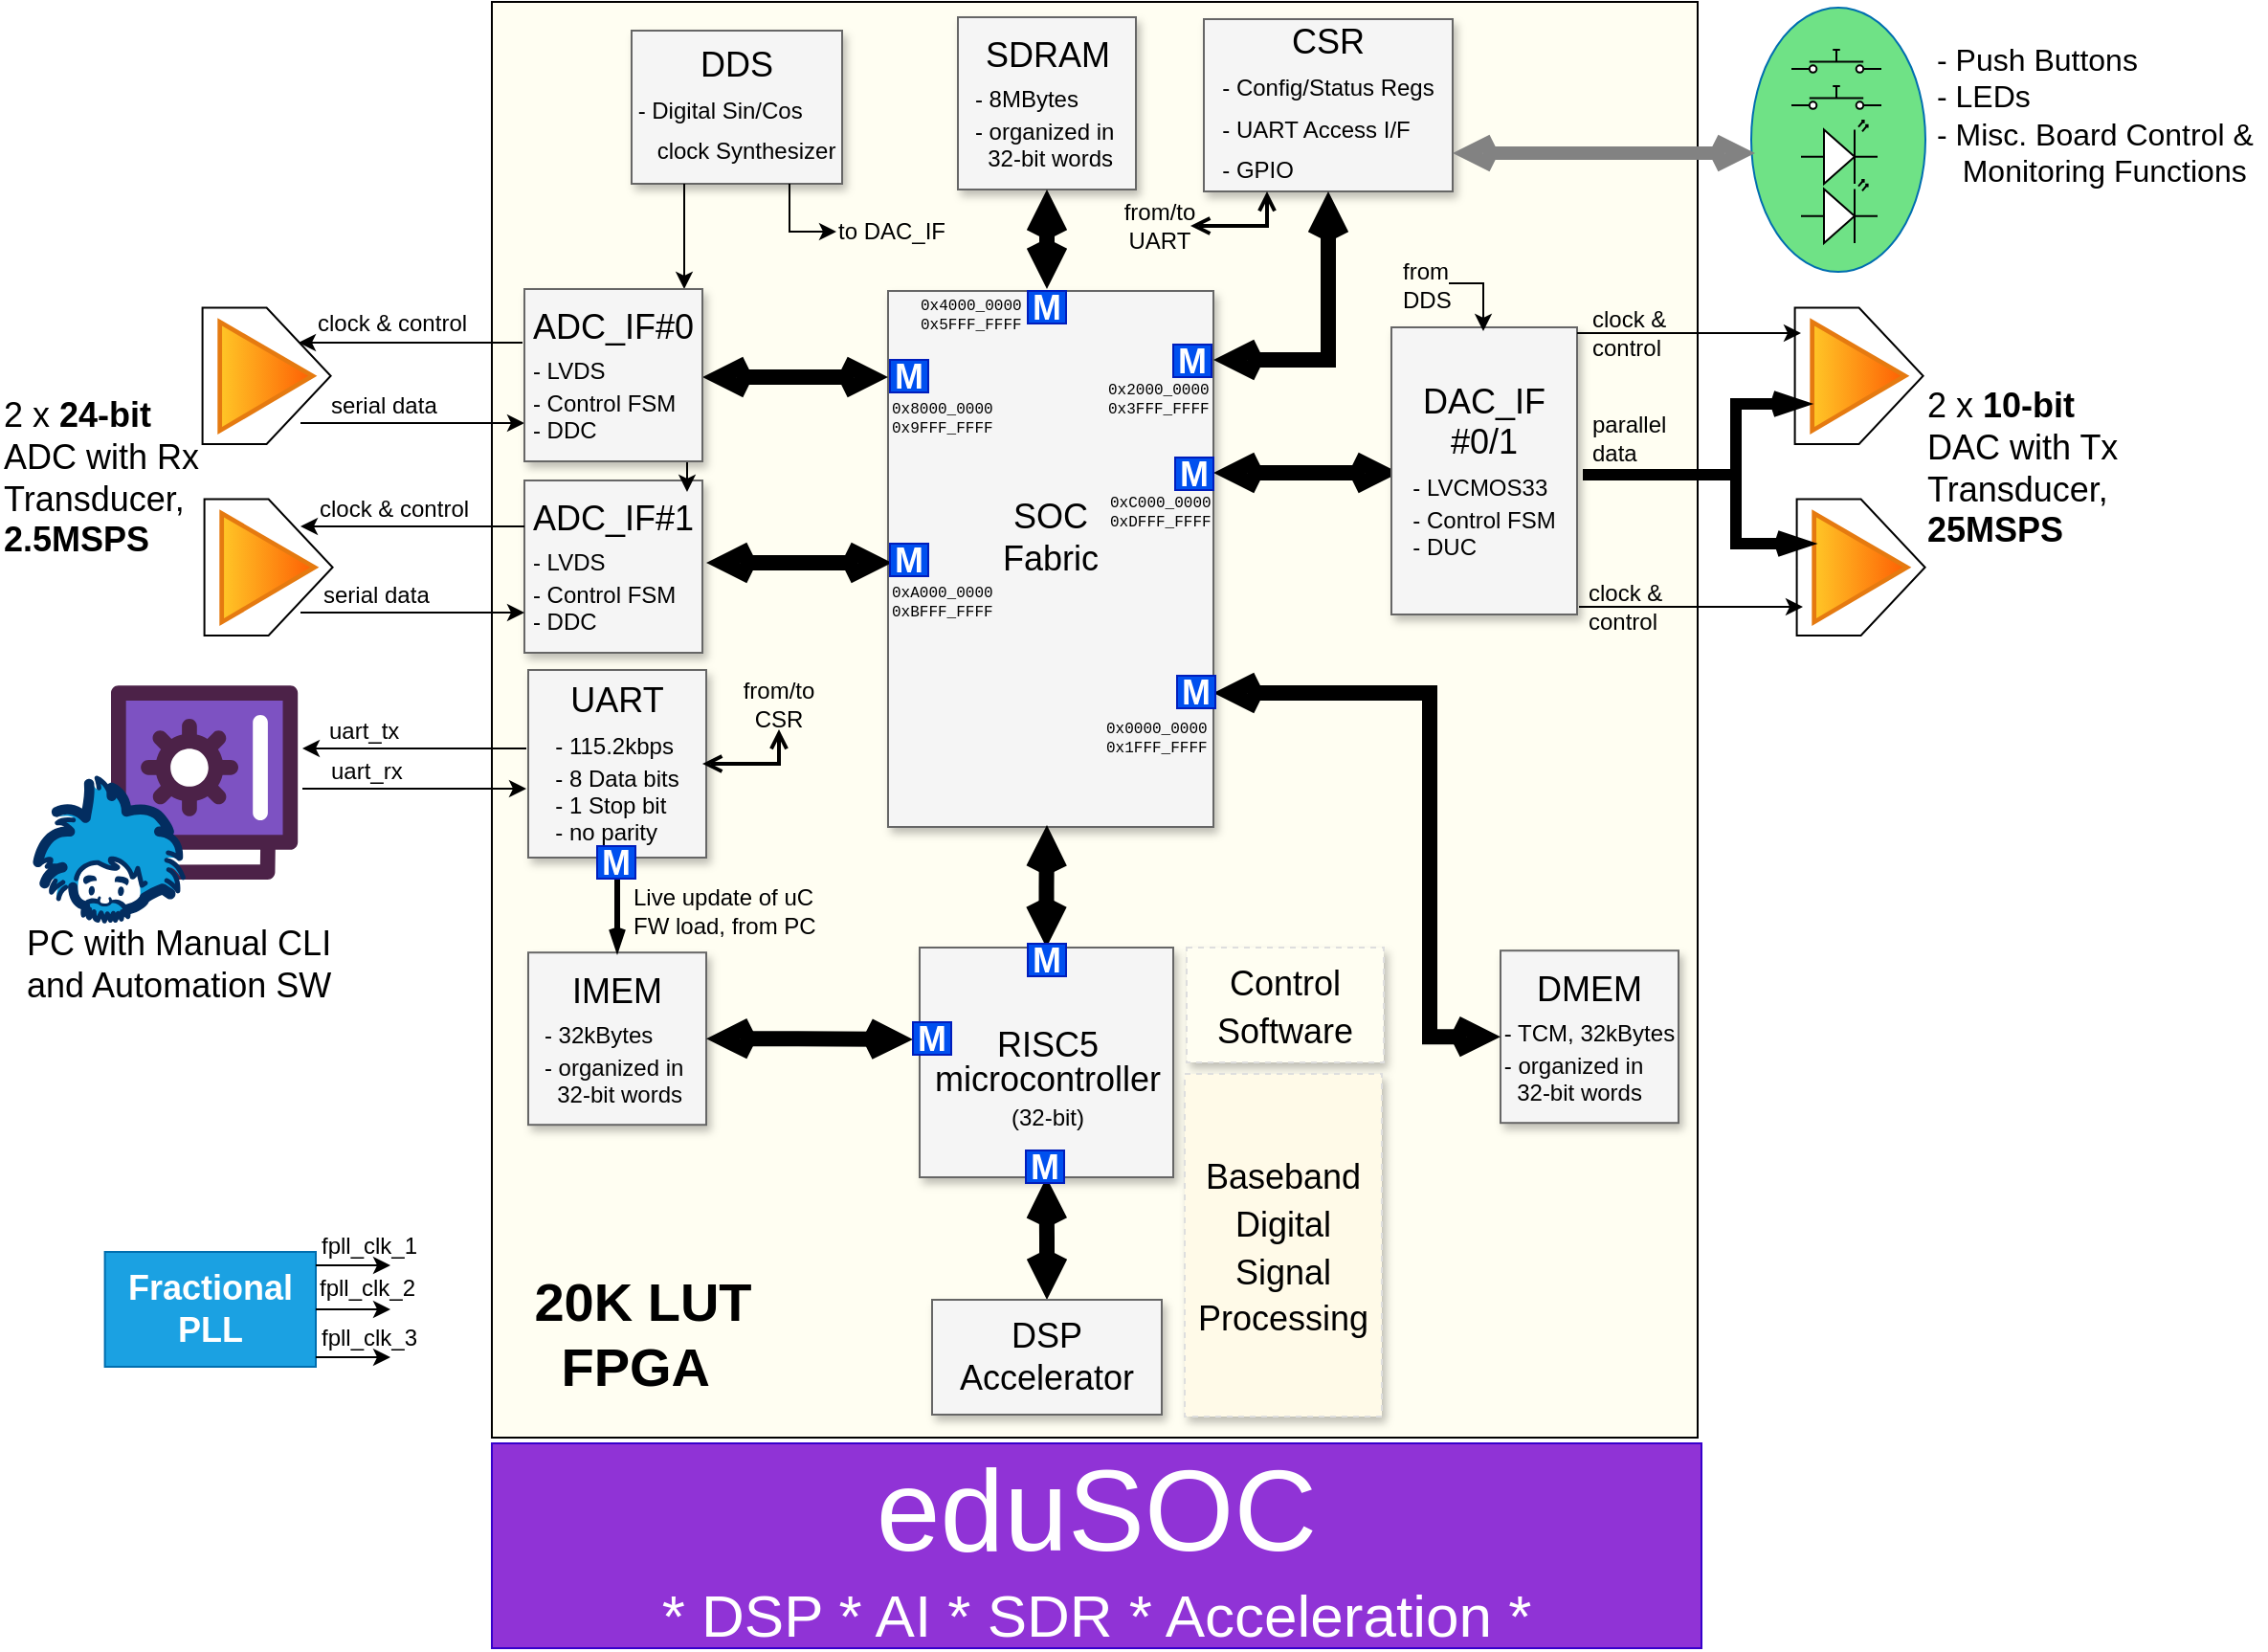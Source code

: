 <mxfile version="24.0.4" type="device">
  <diagram name="Page-1" id="90a13364-a465-7bf4-72fc-28e22215d7a0">
    <mxGraphModel dx="1140" dy="780" grid="1" gridSize="10" guides="1" tooltips="1" connect="1" arrows="1" fold="1" page="1" pageScale="1.5" pageWidth="1169" pageHeight="826" background="none" math="0" shadow="0">
      <root>
        <mxCell id="0" style=";html=1;" />
        <mxCell id="1" style=";html=1;" parent="0" />
        <mxCell id="yqi1gA1X3PqYGQ3zIQqi-127" value="" style="whiteSpace=wrap;html=1;fillColor=#FFFEF2;" parent="1" vertex="1">
          <mxGeometry x="580" y="290" width="630" height="750" as="geometry" />
        </mxCell>
        <mxCell id="yqi1gA1X3PqYGQ3zIQqi-115" value="" style="ellipse;whiteSpace=wrap;html=1;fillColor=#6FE286;fontColor=#ffffff;strokeColor=#006EAF;" parent="1" vertex="1">
          <mxGeometry x="1238" y="293" width="91" height="138" as="geometry" />
        </mxCell>
        <mxCell id="3a17f1ce550125da-1" value="&lt;font style=&quot;font-size: 18px;&quot;&gt;Control&lt;br&gt;Software&lt;/font&gt;" style="whiteSpace=wrap;html=1;shadow=1;fontSize=20;fillColor=#FFFEF2;strokeColor=#DEDEDE;strokeWidth=1;dashed=1;" parent="1" vertex="1">
          <mxGeometry x="943" y="784" width="103" height="60" as="geometry" />
        </mxCell>
        <mxCell id="3a17f1ce550125da-2" value="SOC &lt;br&gt;Fabric&lt;br&gt;&lt;br&gt;" style="whiteSpace=wrap;html=1;shadow=1;fontSize=18;fillColor=#f5f5f5;strokeColor=#666666;" parent="1" vertex="1">
          <mxGeometry x="787" y="441" width="170" height="280" as="geometry" />
        </mxCell>
        <mxCell id="3a17f1ce550125da-20" style="edgeStyle=elbowEdgeStyle;rounded=0;html=1;startArrow=open;startFill=0;jettySize=auto;orthogonalLoop=1;fontSize=18;elbow=vertical;strokeWidth=8;endArrow=open;endFill=0;" parent="1" edge="1">
          <mxGeometry relative="1" as="geometry">
            <Array as="points">
              <mxPoint x="757" y="486" />
            </Array>
            <mxPoint x="690" y="486" as="sourcePoint" />
            <mxPoint x="787" y="486" as="targetPoint" />
          </mxGeometry>
        </mxCell>
        <mxCell id="3a17f1ce550125da-10" value="&lt;p style=&quot;line-height: 100%;&quot;&gt;&lt;br&gt;RISC5&lt;br&gt;microcontroller&lt;br&gt;&lt;font style=&quot;font-size: 12px;&quot;&gt;(32-bit)&lt;/font&gt;&lt;/p&gt;" style="whiteSpace=wrap;html=1;shadow=1;fontSize=18;fillColor=#f5f5f5;strokeColor=#666666;" parent="1" vertex="1">
          <mxGeometry x="803.5" y="784" width="132.5" height="120" as="geometry" />
        </mxCell>
        <mxCell id="3a17f1ce550125da-18" style="edgeStyle=elbowEdgeStyle;rounded=0;html=1;startArrow=open;startFill=0;jettySize=auto;orthogonalLoop=1;fontSize=18;elbow=vertical;endArrow=open;endFill=0;strokeWidth=8;" parent="1" source="3a17f1ce550125da-11" target="3a17f1ce550125da-10" edge="1">
          <mxGeometry relative="1" as="geometry" />
        </mxCell>
        <mxCell id="3a17f1ce550125da-11" value="DSP Accelerator" style="whiteSpace=wrap;html=1;shadow=1;fontSize=18;fillColor=#f5f5f5;strokeColor=#666666;" parent="1" vertex="1">
          <mxGeometry x="810" y="968" width="120" height="60" as="geometry" />
        </mxCell>
        <mxCell id="yqi1gA1X3PqYGQ3zIQqi-1" value="ADC_IF#1&lt;br&gt;&lt;div style=&quot;border-color: var(--border-color); text-align: left;&quot;&gt;&lt;span style=&quot;background-color: initial; font-size: 12px;&quot;&gt;- LVDS&lt;/span&gt;&lt;br&gt;&lt;/div&gt;&lt;font style=&quot;border-color: var(--border-color); font-size: 12px;&quot;&gt;&lt;div style=&quot;border-color: var(--border-color); text-align: left;&quot;&gt;&lt;span style=&quot;border-color: var(--border-color); background-color: initial;&quot;&gt;- Control FSM&lt;/span&gt;&lt;/div&gt;&lt;div style=&quot;border-color: var(--border-color); text-align: left;&quot;&gt;&lt;span style=&quot;border-color: var(--border-color); background-color: initial;&quot;&gt;- DDC&lt;/span&gt;&lt;/div&gt;&lt;/font&gt;" style="whiteSpace=wrap;html=1;shadow=1;fontSize=18;fillColor=#f5f5f5;strokeColor=#666666;" parent="1" vertex="1">
          <mxGeometry x="597" y="540" width="93" height="90" as="geometry" />
        </mxCell>
        <mxCell id="yqi1gA1X3PqYGQ3zIQqi-3" value="clock &amp;amp; &lt;br&gt;control" style="text;strokeColor=none;align=left;fillColor=none;html=1;verticalAlign=middle;whiteSpace=wrap;rounded=0;" parent="1" vertex="1">
          <mxGeometry x="1153" y="455" width="47" height="16" as="geometry" />
        </mxCell>
        <mxCell id="yqi1gA1X3PqYGQ3zIQqi-4" value="serial data" style="text;strokeColor=none;align=left;fillColor=none;html=1;verticalAlign=middle;whiteSpace=wrap;rounded=0;" parent="1" vertex="1">
          <mxGeometry x="494" y="493" width="65" height="16" as="geometry" />
        </mxCell>
        <mxCell id="yqi1gA1X3PqYGQ3zIQqi-5" style="edgeStyle=elbowEdgeStyle;rounded=0;html=1;startArrow=none;startFill=0;jettySize=auto;orthogonalLoop=1;fontSize=18;elbow=vertical;" parent="1" edge="1">
          <mxGeometry relative="1" as="geometry">
            <Array as="points">
              <mxPoint x="567" y="510" />
            </Array>
            <mxPoint x="480" y="510" as="sourcePoint" />
            <mxPoint x="597" y="510" as="targetPoint" />
          </mxGeometry>
        </mxCell>
        <mxCell id="yqi1gA1X3PqYGQ3zIQqi-6" style="edgeStyle=elbowEdgeStyle;rounded=0;html=1;startArrow=none;startFill=0;jettySize=auto;orthogonalLoop=1;fontSize=18;elbow=vertical;" parent="1" edge="1">
          <mxGeometry relative="1" as="geometry">
            <Array as="points">
              <mxPoint x="567" y="564" />
            </Array>
            <mxPoint x="597" y="564" as="sourcePoint" />
            <mxPoint x="480" y="564" as="targetPoint" />
          </mxGeometry>
        </mxCell>
        <mxCell id="yqi1gA1X3PqYGQ3zIQqi-7" value="clock &amp;amp; control" style="text;strokeColor=none;align=left;fillColor=none;html=1;verticalAlign=middle;whiteSpace=wrap;rounded=0;" parent="1" vertex="1">
          <mxGeometry x="488" y="547" width="88" height="16" as="geometry" />
        </mxCell>
        <mxCell id="yqi1gA1X3PqYGQ3zIQqi-8" value="serial data" style="text;strokeColor=none;align=left;fillColor=none;html=1;verticalAlign=middle;whiteSpace=wrap;rounded=0;" parent="1" vertex="1">
          <mxGeometry x="490" y="592" width="67" height="16" as="geometry" />
        </mxCell>
        <mxCell id="yqi1gA1X3PqYGQ3zIQqi-10" style="edgeStyle=elbowEdgeStyle;rounded=0;html=1;startArrow=open;startFill=0;jettySize=auto;orthogonalLoop=1;fontSize=18;elbow=vertical;strokeWidth=8;endArrow=open;endFill=0;" parent="1" edge="1">
          <mxGeometry relative="1" as="geometry">
            <Array as="points">
              <mxPoint x="759" y="583" />
            </Array>
            <mxPoint x="692" y="583" as="sourcePoint" />
            <mxPoint x="789" y="583" as="targetPoint" />
          </mxGeometry>
        </mxCell>
        <mxCell id="yqi1gA1X3PqYGQ3zIQqi-11" style="edgeStyle=elbowEdgeStyle;rounded=0;html=1;startArrow=open;startFill=0;jettySize=auto;orthogonalLoop=1;fontSize=18;elbow=vertical;endArrow=open;endFill=0;strokeWidth=8;exitX=0.5;exitY=0;exitDx=0;exitDy=0;" parent="1" source="3a17f1ce550125da-10" edge="1">
          <mxGeometry relative="1" as="geometry">
            <mxPoint x="870" y="770" as="sourcePoint" />
            <mxPoint x="870" y="720" as="targetPoint" />
          </mxGeometry>
        </mxCell>
        <mxCell id="yqi1gA1X3PqYGQ3zIQqi-12" value="UART&lt;br&gt;&lt;div style=&quot;text-align: left;&quot;&gt;&lt;span style=&quot;background-color: initial; font-size: 12px;&quot;&gt;- 115.2kbps&lt;/span&gt;&lt;/div&gt;&lt;span style=&quot;background-color: initial; font-size: 12px;&quot;&gt;&lt;div style=&quot;text-align: left;&quot;&gt;&lt;span style=&quot;background-color: initial;&quot;&gt;- 8 Data bits&lt;/span&gt;&lt;/div&gt;&lt;div style=&quot;text-align: left;&quot;&gt;&lt;span style=&quot;background-color: initial;&quot;&gt;- 1 Stop bit&lt;/span&gt;&lt;/div&gt;&lt;div style=&quot;text-align: left;&quot;&gt;&lt;span style=&quot;background-color: initial;&quot;&gt;- no parity&lt;/span&gt;&lt;/div&gt;&lt;/span&gt;" style="whiteSpace=wrap;html=1;shadow=1;fontSize=18;fillColor=#f5f5f5;strokeColor=#666666;" parent="1" vertex="1">
          <mxGeometry x="599" y="639" width="93" height="98" as="geometry" />
        </mxCell>
        <mxCell id="yqi1gA1X3PqYGQ3zIQqi-13" style="edgeStyle=elbowEdgeStyle;rounded=0;html=1;startArrow=open;startFill=0;jettySize=auto;orthogonalLoop=1;fontSize=18;elbow=horizontal;strokeWidth=2;endArrow=open;endFill=0;exitX=1;exitY=0.5;exitDx=0;exitDy=0;" parent="1" edge="1">
          <mxGeometry relative="1" as="geometry">
            <Array as="points">
              <mxPoint x="730" y="680" />
            </Array>
            <mxPoint x="690" y="688" as="sourcePoint" />
            <mxPoint x="730" y="670" as="targetPoint" />
          </mxGeometry>
        </mxCell>
        <mxCell id="yqi1gA1X3PqYGQ3zIQqi-17" value="uart_tx" style="text;strokeColor=none;align=left;fillColor=none;html=1;verticalAlign=middle;whiteSpace=wrap;rounded=0;" parent="1" vertex="1">
          <mxGeometry x="493" y="663" width="100" height="16" as="geometry" />
        </mxCell>
        <mxCell id="yqi1gA1X3PqYGQ3zIQqi-23" style="edgeStyle=elbowEdgeStyle;rounded=0;html=1;startArrow=none;startFill=0;jettySize=auto;orthogonalLoop=1;fontSize=18;elbow=vertical;" parent="1" edge="1">
          <mxGeometry relative="1" as="geometry">
            <Array as="points">
              <mxPoint x="567" y="609" />
            </Array>
            <mxPoint x="480" y="609" as="sourcePoint" />
            <mxPoint x="597" y="609" as="targetPoint" />
          </mxGeometry>
        </mxCell>
        <mxCell id="yqi1gA1X3PqYGQ3zIQqi-25" style="edgeStyle=elbowEdgeStyle;rounded=0;html=1;startArrow=none;startFill=0;jettySize=auto;orthogonalLoop=1;fontSize=18;elbow=vertical;" parent="1" edge="1">
          <mxGeometry relative="1" as="geometry">
            <Array as="points">
              <mxPoint x="568" y="680" />
            </Array>
            <mxPoint x="598" y="680" as="sourcePoint" />
            <mxPoint x="481" y="680" as="targetPoint" />
          </mxGeometry>
        </mxCell>
        <mxCell id="yqi1gA1X3PqYGQ3zIQqi-26" style="edgeStyle=elbowEdgeStyle;rounded=0;html=1;startArrow=none;startFill=0;jettySize=auto;orthogonalLoop=1;fontSize=18;elbow=vertical;" parent="1" edge="1">
          <mxGeometry relative="1" as="geometry">
            <Array as="points">
              <mxPoint x="568" y="701" />
            </Array>
            <mxPoint x="481" y="701" as="sourcePoint" />
            <mxPoint x="598" y="701" as="targetPoint" />
          </mxGeometry>
        </mxCell>
        <mxCell id="yqi1gA1X3PqYGQ3zIQqi-27" value="uart_rx" style="text;strokeColor=none;align=left;fillColor=none;html=1;verticalAlign=middle;whiteSpace=wrap;rounded=0;" parent="1" vertex="1">
          <mxGeometry x="494" y="684" width="46" height="16" as="geometry" />
        </mxCell>
        <mxCell id="yqi1gA1X3PqYGQ3zIQqi-28" value="" style="verticalLabelPosition=bottom;aspect=fixed;html=1;shape=mxgraph.salesforce.financial_services;" parent="1" vertex="1">
          <mxGeometry x="381" y="647" width="97.6" height="101.67" as="geometry" />
        </mxCell>
        <mxCell id="yqi1gA1X3PqYGQ3zIQqi-29" value="" style="verticalLabelPosition=bottom;aspect=fixed;html=1;shape=mxgraph.salesforce.automation;" parent="1" vertex="1">
          <mxGeometry x="340" y="694" width="80" height="77.6" as="geometry" />
        </mxCell>
        <mxCell id="yqi1gA1X3PqYGQ3zIQqi-30" value="&lt;font style=&quot;font-size: 18px;&quot;&gt;PC with Manual CLI and Automation SW&lt;/font&gt;" style="text;strokeColor=none;align=left;fillColor=none;html=1;verticalAlign=middle;whiteSpace=wrap;rounded=0;" parent="1" vertex="1">
          <mxGeometry x="335.2" y="785" width="166.8" height="16" as="geometry" />
        </mxCell>
        <mxCell id="yqi1gA1X3PqYGQ3zIQqi-40" value="" style="group" parent="1" vertex="1" connectable="0">
          <mxGeometry x="428.8" y="449.8" width="67" height="71.2" as="geometry" />
        </mxCell>
        <mxCell id="yqi1gA1X3PqYGQ3zIQqi-37" value="" style="verticalLabelPosition=bottom;verticalAlign=top;html=1;shape=offPageConnector;rounded=0;size=0.5;rotation=-90;" parent="yqi1gA1X3PqYGQ3zIQqi-40" vertex="1">
          <mxGeometry x="-2.1" y="2.1" width="71.2" height="67" as="geometry" />
        </mxCell>
        <mxCell id="yqi1gA1X3PqYGQ3zIQqi-38" value="" style="image;aspect=fixed;perimeter=ellipsePerimeter;html=1;align=center;shadow=0;dashed=0;spacingTop=3;image=img/lib/active_directory/windows_domain.svg;direction=south;" parent="yqi1gA1X3PqYGQ3zIQqi-40" vertex="1">
          <mxGeometry x="6.2" y="2.39" width="56.79" height="66.81" as="geometry" />
        </mxCell>
        <mxCell id="yqi1gA1X3PqYGQ3zIQqi-41" value="" style="group" parent="1" vertex="1" connectable="0">
          <mxGeometry x="429.8" y="549.8" width="67" height="71.2" as="geometry" />
        </mxCell>
        <mxCell id="yqi1gA1X3PqYGQ3zIQqi-42" value="" style="verticalLabelPosition=bottom;verticalAlign=top;html=1;shape=offPageConnector;rounded=0;size=0.5;rotation=-90;" parent="yqi1gA1X3PqYGQ3zIQqi-41" vertex="1">
          <mxGeometry x="-2.1" y="2.1" width="71.2" height="67" as="geometry" />
        </mxCell>
        <mxCell id="yqi1gA1X3PqYGQ3zIQqi-43" value="" style="image;aspect=fixed;perimeter=ellipsePerimeter;html=1;align=center;shadow=0;dashed=0;spacingTop=3;image=img/lib/active_directory/windows_domain.svg;direction=south;" parent="yqi1gA1X3PqYGQ3zIQqi-41" vertex="1">
          <mxGeometry x="6.2" y="2.39" width="56.79" height="66.81" as="geometry" />
        </mxCell>
        <mxCell id="yqi1gA1X3PqYGQ3zIQqi-44" value="&lt;font style=&quot;font-size: 18px;&quot;&gt;2 x &lt;b&gt;24-bit&lt;br&gt;&lt;/b&gt;ADC with Rx&lt;br&gt;Transducer,&lt;br&gt;&lt;b&gt;2.5MSPS&lt;/b&gt;&lt;/font&gt;" style="text;strokeColor=none;align=left;fillColor=none;html=1;verticalAlign=middle;whiteSpace=wrap;rounded=0;" parent="1" vertex="1">
          <mxGeometry x="323" y="491" width="112" height="95" as="geometry" />
        </mxCell>
        <mxCell id="yqi1gA1X3PqYGQ3zIQqi-45" value="DDS&lt;br&gt;&lt;div style=&quot;text-align: left;&quot;&gt;&lt;span style=&quot;font-size: 12px; background-color: initial;&quot;&gt;- Digital Sin/Cos&lt;/span&gt;&lt;/div&gt;&lt;div style=&quot;text-align: left;&quot;&gt;&lt;span style=&quot;font-size: 12px; background-color: initial;&quot;&gt;&amp;nbsp; &amp;nbsp;clock Synthesizer&lt;/span&gt;&lt;/div&gt;" style="whiteSpace=wrap;html=1;shadow=1;fontSize=18;fillColor=#f5f5f5;strokeColor=#666666;" parent="1" vertex="1">
          <mxGeometry x="653" y="305" width="110" height="80" as="geometry" />
        </mxCell>
        <mxCell id="yqi1gA1X3PqYGQ3zIQqi-46" value="&lt;font style=&quot;font-size: 18px;&quot;&gt;Baseband&lt;br&gt;Digital Signal Processing&lt;/font&gt;" style="whiteSpace=wrap;html=1;shadow=1;fontSize=20;strokeWidth=1;dashed=1;fillColor=#FFFAE8;strokeColor=#DEDEDE;" parent="1" vertex="1">
          <mxGeometry x="942" y="850" width="103" height="179" as="geometry" />
        </mxCell>
        <mxCell id="yqi1gA1X3PqYGQ3zIQqi-47" value="SDRAM&lt;br&gt;&lt;div style=&quot;text-align: left;&quot;&gt;&lt;span style=&quot;font-size: 12px; background-color: initial;&quot;&gt;- 8MBytes&lt;/span&gt;&lt;/div&gt;&lt;font style=&quot;font-size: 12px;&quot;&gt;&lt;div style=&quot;text-align: left;&quot;&gt;&lt;span style=&quot;background-color: initial;&quot;&gt;- organized in&amp;nbsp;&lt;/span&gt;&lt;/div&gt;&lt;div style=&quot;text-align: left;&quot;&gt;&lt;span style=&quot;background-color: initial;&quot;&gt;&amp;nbsp; 32-bit words&lt;br&gt;&lt;/span&gt;&lt;/div&gt;&lt;/font&gt;" style="whiteSpace=wrap;html=1;shadow=1;fontSize=18;fillColor=#f5f5f5;strokeColor=#666666;" parent="1" vertex="1">
          <mxGeometry x="823.5" y="298" width="93" height="90" as="geometry" />
        </mxCell>
        <mxCell id="yqi1gA1X3PqYGQ3zIQqi-48" style="edgeStyle=elbowEdgeStyle;rounded=0;html=1;startArrow=open;startFill=0;jettySize=auto;orthogonalLoop=1;fontSize=18;elbow=vertical;strokeWidth=8;endArrow=open;endFill=0;exitX=0.5;exitY=1;exitDx=0;exitDy=0;" parent="1" source="yqi1gA1X3PqYGQ3zIQqi-47" edge="1">
          <mxGeometry relative="1" as="geometry">
            <Array as="points" />
            <mxPoint x="860" y="449.8" as="sourcePoint" />
            <mxPoint x="870" y="440" as="targetPoint" />
          </mxGeometry>
        </mxCell>
        <mxCell id="yqi1gA1X3PqYGQ3zIQqi-49" value="IMEM&lt;br&gt;&lt;div style=&quot;text-align: left;&quot;&gt;&lt;span style=&quot;font-size: 12px; background-color: initial;&quot;&gt;- 32kBytes&lt;/span&gt;&lt;/div&gt;&lt;font style=&quot;font-size: 12px;&quot;&gt;&lt;div style=&quot;text-align: left;&quot;&gt;&lt;span style=&quot;background-color: initial;&quot;&gt;- organized in&amp;nbsp;&lt;/span&gt;&lt;/div&gt;&lt;div style=&quot;text-align: left;&quot;&gt;&lt;span style=&quot;background-color: initial;&quot;&gt;&amp;nbsp; 32-bit words&lt;br&gt;&lt;/span&gt;&lt;/div&gt;&lt;/font&gt;" style="whiteSpace=wrap;html=1;shadow=1;fontSize=18;fillColor=#f5f5f5;strokeColor=#666666;" parent="1" vertex="1">
          <mxGeometry x="599" y="786.6" width="93" height="90" as="geometry" />
        </mxCell>
        <mxCell id="yqi1gA1X3PqYGQ3zIQqi-50" style="edgeStyle=elbowEdgeStyle;rounded=0;html=1;startArrow=none;startFill=0;jettySize=auto;orthogonalLoop=1;fontSize=18;elbow=vertical;entryX=0.5;entryY=0;entryDx=0;entryDy=0;strokeWidth=3;exitX=0.5;exitY=1;exitDx=0;exitDy=0;endArrow=openThin;endFill=0;" parent="1" source="yqi1gA1X3PqYGQ3zIQqi-12" target="yqi1gA1X3PqYGQ3zIQqi-49" edge="1">
          <mxGeometry relative="1" as="geometry">
            <Array as="points">
              <mxPoint x="650" y="780" />
            </Array>
            <mxPoint x="655" y="760" as="sourcePoint" />
            <mxPoint x="650.5" y="798.6" as="targetPoint" />
          </mxGeometry>
        </mxCell>
        <mxCell id="yqi1gA1X3PqYGQ3zIQqi-51" value="Live update of uC FW load, from PC" style="text;strokeColor=none;align=left;fillColor=none;html=1;verticalAlign=middle;whiteSpace=wrap;rounded=0;" parent="1" vertex="1">
          <mxGeometry x="652" y="757" width="100" height="16" as="geometry" />
        </mxCell>
        <mxCell id="yqi1gA1X3PqYGQ3zIQqi-52" style="edgeStyle=elbowEdgeStyle;rounded=0;html=1;startArrow=open;startFill=0;jettySize=auto;orthogonalLoop=1;fontSize=18;elbow=horizontal;strokeWidth=8;endArrow=open;endFill=0;exitX=1;exitY=0.5;exitDx=0;exitDy=0;" parent="1" source="yqi1gA1X3PqYGQ3zIQqi-49" edge="1">
          <mxGeometry relative="1" as="geometry">
            <Array as="points">
              <mxPoint x="740" y="790" />
            </Array>
            <mxPoint x="702" y="721" as="sourcePoint" />
            <mxPoint x="800" y="832" as="targetPoint" />
          </mxGeometry>
        </mxCell>
        <mxCell id="yqi1gA1X3PqYGQ3zIQqi-53" value="DMEM&lt;br&gt;&lt;div style=&quot;text-align: left;&quot;&gt;&lt;span style=&quot;font-size: 12px; background-color: initial;&quot;&gt;- TCM,&amp;nbsp;&lt;/span&gt;&lt;span style=&quot;background-color: initial; font-size: 12px;&quot;&gt;32kBytes&lt;/span&gt;&lt;/div&gt;&lt;font style=&quot;font-size: 12px;&quot;&gt;&lt;div style=&quot;text-align: left;&quot;&gt;&lt;span style=&quot;background-color: initial;&quot;&gt;- organized in&amp;nbsp;&lt;/span&gt;&lt;/div&gt;&lt;div style=&quot;text-align: left;&quot;&gt;&lt;span style=&quot;background-color: initial;&quot;&gt;&amp;nbsp; 32-bit words&lt;br&gt;&lt;/span&gt;&lt;/div&gt;&lt;/font&gt;" style="whiteSpace=wrap;html=1;shadow=1;fontSize=18;fillColor=#f5f5f5;strokeColor=#666666;" parent="1" vertex="1">
          <mxGeometry x="1107" y="785.6" width="93" height="90" as="geometry" />
        </mxCell>
        <mxCell id="yqi1gA1X3PqYGQ3zIQqi-54" style="edgeStyle=elbowEdgeStyle;rounded=0;html=1;startArrow=open;startFill=0;jettySize=auto;orthogonalLoop=1;fontSize=18;elbow=horizontal;strokeWidth=8;endArrow=open;endFill=0;exitX=0;exitY=0.5;exitDx=0;exitDy=0;entryX=1;entryY=0.75;entryDx=0;entryDy=0;" parent="1" source="yqi1gA1X3PqYGQ3zIQqi-53" target="3a17f1ce550125da-2" edge="1">
          <mxGeometry relative="1" as="geometry">
            <Array as="points">
              <mxPoint x="1070" y="780" />
            </Array>
            <mxPoint x="1075" y="661" as="sourcePoint" />
            <mxPoint x="960" y="720" as="targetPoint" />
          </mxGeometry>
        </mxCell>
        <mxCell id="yqi1gA1X3PqYGQ3zIQqi-55" value="0x0000_0000&#xa;0x1FFF_FFFF" style="text;whiteSpace=wrap;fontFamily=Courier New;fontSize=8;" parent="1" vertex="1">
          <mxGeometry x="899" y="658" width="65" height="35" as="geometry" />
        </mxCell>
        <mxCell id="yqi1gA1X3PqYGQ3zIQqi-56" value="0x4000_0000&#xa;0x5FFF_FFFF" style="text;whiteSpace=wrap;fontFamily=Courier New;fontSize=8;" parent="1" vertex="1">
          <mxGeometry x="801.5" y="437" width="61.5" height="23" as="geometry" />
        </mxCell>
        <mxCell id="yqi1gA1X3PqYGQ3zIQqi-57" value="0x8000_0000&#xa;0x9FFF_FFFF" style="text;whiteSpace=wrap;fontFamily=Courier New;fontSize=8;" parent="1" vertex="1">
          <mxGeometry x="786.5" y="491" width="62.5" height="29" as="geometry" />
        </mxCell>
        <mxCell id="yqi1gA1X3PqYGQ3zIQqi-58" value="0xA000_0000&#xa;0xBFFF_FFFF" style="text;whiteSpace=wrap;fontFamily=Courier New;fontSize=8;" parent="1" vertex="1">
          <mxGeometry x="786.5" y="587" width="60.5" height="23" as="geometry" />
        </mxCell>
        <mxCell id="yqi1gA1X3PqYGQ3zIQqi-62" value="&lt;b style=&quot;font-size: 18px;&quot;&gt;M&lt;/b&gt;" style="whiteSpace=wrap;html=1;fillColor=#0050ef;fontColor=#ffffff;strokeColor=#001DBC;fontSize=18;" parent="1" vertex="1">
          <mxGeometry x="800" y="823" width="20" height="17" as="geometry" />
        </mxCell>
        <mxCell id="yqi1gA1X3PqYGQ3zIQqi-63" value="&lt;b style=&quot;font-size: 18px;&quot;&gt;M&lt;/b&gt;" style="whiteSpace=wrap;html=1;fillColor=#0050ef;fontColor=#ffffff;strokeColor=#001DBC;fontSize=18;" parent="1" vertex="1">
          <mxGeometry x="859" y="890" width="20" height="17" as="geometry" />
        </mxCell>
        <mxCell id="yqi1gA1X3PqYGQ3zIQqi-64" value="&lt;b style=&quot;font-size: 18px;&quot;&gt;M&lt;/b&gt;" style="whiteSpace=wrap;html=1;fillColor=#0050ef;fontColor=#ffffff;strokeColor=#001DBC;fontSize=18;" parent="1" vertex="1">
          <mxGeometry x="860" y="782" width="20" height="17" as="geometry" />
        </mxCell>
        <mxCell id="yqi1gA1X3PqYGQ3zIQqi-65" value="&lt;b style=&quot;font-size: 18px;&quot;&gt;M&lt;/b&gt;" style="whiteSpace=wrap;html=1;fillColor=#0050ef;fontColor=#ffffff;strokeColor=#001DBC;fontSize=18;" parent="1" vertex="1">
          <mxGeometry x="788" y="573" width="20" height="17" as="geometry" />
        </mxCell>
        <mxCell id="yqi1gA1X3PqYGQ3zIQqi-66" value="&lt;b style=&quot;font-size: 18px;&quot;&gt;M&lt;/b&gt;" style="whiteSpace=wrap;html=1;fillColor=#0050ef;fontColor=#ffffff;strokeColor=#001DBC;fontSize=18;" parent="1" vertex="1">
          <mxGeometry x="788" y="477" width="20" height="17" as="geometry" />
        </mxCell>
        <mxCell id="yqi1gA1X3PqYGQ3zIQqi-67" value="&lt;b style=&quot;font-size: 18px;&quot;&gt;M&lt;/b&gt;" style="whiteSpace=wrap;html=1;fillColor=#0050ef;fontColor=#ffffff;strokeColor=#001DBC;fontSize=18;" parent="1" vertex="1">
          <mxGeometry x="938" y="642" width="20" height="17" as="geometry" />
        </mxCell>
        <mxCell id="yqi1gA1X3PqYGQ3zIQqi-68" value="&lt;b style=&quot;font-size: 18px;&quot;&gt;M&lt;/b&gt;" style="whiteSpace=wrap;html=1;fillColor=#0050ef;fontColor=#ffffff;strokeColor=#001DBC;fontSize=18;" parent="1" vertex="1">
          <mxGeometry x="860" y="441" width="20" height="17" as="geometry" />
        </mxCell>
        <mxCell id="yqi1gA1X3PqYGQ3zIQqi-69" style="edgeStyle=elbowEdgeStyle;rounded=0;html=1;startArrow=open;startFill=0;jettySize=auto;orthogonalLoop=1;fontSize=18;elbow=vertical;strokeWidth=8;endArrow=open;endFill=0;" parent="1" edge="1">
          <mxGeometry relative="1" as="geometry">
            <Array as="points">
              <mxPoint x="1024" y="536" />
            </Array>
            <mxPoint x="957" y="536" as="sourcePoint" />
            <mxPoint x="1054" y="536" as="targetPoint" />
          </mxGeometry>
        </mxCell>
        <mxCell id="yqi1gA1X3PqYGQ3zIQqi-71" value="DAC_IF&lt;br&gt;#0/1&lt;br&gt;&lt;div style=&quot;text-align: left;&quot;&gt;&lt;span style=&quot;font-size: 12px; background-color: initial;&quot;&gt;- LVCMOS33&lt;/span&gt;&lt;/div&gt;&lt;font style=&quot;font-size: 12px;&quot;&gt;&lt;div style=&quot;text-align: left;&quot;&gt;&lt;span style=&quot;background-color: initial;&quot;&gt;- Control FSM&lt;/span&gt;&lt;/div&gt;&lt;div style=&quot;text-align: left;&quot;&gt;&lt;span style=&quot;background-color: initial;&quot;&gt;- DUC&lt;/span&gt;&lt;/div&gt;&lt;/font&gt;" style="whiteSpace=wrap;html=1;shadow=1;fontSize=18;fillColor=#f5f5f5;strokeColor=#666666;" parent="1" vertex="1">
          <mxGeometry x="1050" y="460" width="97" height="150" as="geometry" />
        </mxCell>
        <mxCell id="yqi1gA1X3PqYGQ3zIQqi-73" value="" style="group" parent="1" vertex="1" connectable="0">
          <mxGeometry x="1260.8" y="449.8" width="67" height="71.2" as="geometry" />
        </mxCell>
        <mxCell id="yqi1gA1X3PqYGQ3zIQqi-74" value="" style="verticalLabelPosition=bottom;verticalAlign=top;html=1;shape=offPageConnector;rounded=0;size=0.5;rotation=-90;" parent="yqi1gA1X3PqYGQ3zIQqi-73" vertex="1">
          <mxGeometry x="-2.1" y="2.1" width="71.2" height="67" as="geometry" />
        </mxCell>
        <mxCell id="yqi1gA1X3PqYGQ3zIQqi-75" value="" style="image;aspect=fixed;perimeter=ellipsePerimeter;html=1;align=center;shadow=0;dashed=0;spacingTop=3;image=img/lib/active_directory/windows_domain.svg;direction=south;" parent="yqi1gA1X3PqYGQ3zIQqi-73" vertex="1">
          <mxGeometry x="6.2" y="2.39" width="56.79" height="66.81" as="geometry" />
        </mxCell>
        <mxCell id="yqi1gA1X3PqYGQ3zIQqi-76" value="" style="group" parent="1" vertex="1" connectable="0">
          <mxGeometry x="1261.8" y="549.8" width="67" height="71.2" as="geometry" />
        </mxCell>
        <mxCell id="yqi1gA1X3PqYGQ3zIQqi-77" value="" style="verticalLabelPosition=bottom;verticalAlign=top;html=1;shape=offPageConnector;rounded=0;size=0.5;rotation=-90;" parent="yqi1gA1X3PqYGQ3zIQqi-76" vertex="1">
          <mxGeometry x="-2.1" y="2.1" width="71.2" height="67" as="geometry" />
        </mxCell>
        <mxCell id="yqi1gA1X3PqYGQ3zIQqi-78" value="" style="image;aspect=fixed;perimeter=ellipsePerimeter;html=1;align=center;shadow=0;dashed=0;spacingTop=3;image=img/lib/active_directory/windows_domain.svg;direction=south;" parent="yqi1gA1X3PqYGQ3zIQqi-76" vertex="1">
          <mxGeometry x="6.2" y="2.39" width="56.79" height="66.81" as="geometry" />
        </mxCell>
        <mxCell id="yqi1gA1X3PqYGQ3zIQqi-79" value="&lt;font style=&quot;font-size: 18px;&quot;&gt;2 x &lt;b&gt;10-bit&lt;br&gt;&lt;/b&gt;DAC with Tx&lt;br&gt;Transducer,&lt;br&gt;&lt;b&gt;25MSPS&lt;/b&gt;&lt;/font&gt;" style="text;strokeColor=none;align=left;fillColor=none;html=1;verticalAlign=middle;whiteSpace=wrap;rounded=0;" parent="1" vertex="1">
          <mxGeometry x="1328" y="486" width="112" height="95" as="geometry" />
        </mxCell>
        <mxCell id="yqi1gA1X3PqYGQ3zIQqi-80" style="edgeStyle=elbowEdgeStyle;rounded=0;html=1;startArrow=none;startFill=0;jettySize=auto;orthogonalLoop=1;fontSize=18;elbow=vertical;strokeWidth=6;endArrow=none;endFill=0;" parent="1" edge="1">
          <mxGeometry relative="1" as="geometry">
            <Array as="points">
              <mxPoint x="1190" y="537" />
            </Array>
            <mxPoint x="1150" y="537" as="sourcePoint" />
            <mxPoint x="1230" y="537" as="targetPoint" />
          </mxGeometry>
        </mxCell>
        <mxCell id="yqi1gA1X3PqYGQ3zIQqi-81" value="parallel &lt;br&gt;data" style="text;strokeColor=none;align=left;fillColor=none;html=1;verticalAlign=middle;whiteSpace=wrap;rounded=0;" parent="1" vertex="1">
          <mxGeometry x="1153" y="510" width="47" height="16" as="geometry" />
        </mxCell>
        <mxCell id="yqi1gA1X3PqYGQ3zIQqi-83" value="clock &amp;amp;&lt;br&gt;control" style="text;strokeColor=none;align=left;fillColor=none;html=1;verticalAlign=middle;whiteSpace=wrap;rounded=0;" parent="1" vertex="1">
          <mxGeometry x="1151" y="598" width="49" height="16" as="geometry" />
        </mxCell>
        <mxCell id="yqi1gA1X3PqYGQ3zIQqi-84" style="edgeStyle=elbowEdgeStyle;rounded=0;html=1;startArrow=none;startFill=0;jettySize=auto;orthogonalLoop=1;fontSize=18;elbow=vertical;" parent="1" edge="1">
          <mxGeometry relative="1" as="geometry">
            <Array as="points">
              <mxPoint x="1235" y="606" />
            </Array>
            <mxPoint x="1148" y="606" as="sourcePoint" />
            <mxPoint x="1265" y="606" as="targetPoint" />
          </mxGeometry>
        </mxCell>
        <mxCell id="yqi1gA1X3PqYGQ3zIQqi-22" style="edgeStyle=elbowEdgeStyle;rounded=0;html=1;startArrow=none;startFill=0;jettySize=auto;orthogonalLoop=1;fontSize=18;elbow=vertical;" parent="1" edge="1">
          <mxGeometry relative="1" as="geometry">
            <Array as="points">
              <mxPoint x="1234" y="463" />
            </Array>
            <mxPoint x="1147" y="463" as="sourcePoint" />
            <mxPoint x="1264" y="463" as="targetPoint" />
          </mxGeometry>
        </mxCell>
        <mxCell id="yqi1gA1X3PqYGQ3zIQqi-86" style="edgeStyle=elbowEdgeStyle;rounded=0;html=1;startArrow=none;startFill=0;jettySize=auto;orthogonalLoop=1;fontSize=18;elbow=vertical;strokeWidth=6;endArrow=openThin;endFill=0;entryX=0.75;entryY=1;entryDx=0;entryDy=0;" parent="1" edge="1">
          <mxGeometry relative="1" as="geometry">
            <Array as="points">
              <mxPoint x="1208" y="500" />
            </Array>
            <mxPoint x="1230" y="540" as="sourcePoint" />
            <mxPoint x="1267.854" y="500.19" as="targetPoint" />
          </mxGeometry>
        </mxCell>
        <mxCell id="yqi1gA1X3PqYGQ3zIQqi-87" style="edgeStyle=elbowEdgeStyle;rounded=0;html=1;startArrow=none;startFill=0;jettySize=auto;orthogonalLoop=1;fontSize=18;elbow=vertical;strokeWidth=6;endArrow=openThin;endFill=0;entryX=0.75;entryY=1;entryDx=0;entryDy=0;" parent="1" edge="1">
          <mxGeometry relative="1" as="geometry">
            <Array as="points">
              <mxPoint x="1210" y="573" />
            </Array>
            <mxPoint x="1230" y="530" as="sourcePoint" />
            <mxPoint x="1270" y="573" as="targetPoint" />
          </mxGeometry>
        </mxCell>
        <mxCell id="yqi1gA1X3PqYGQ3zIQqi-88" value="&lt;b style=&quot;font-size: 18px;&quot;&gt;M&lt;/b&gt;" style="whiteSpace=wrap;html=1;fillColor=#0050ef;fontColor=#ffffff;strokeColor=#001DBC;fontSize=18;" parent="1" vertex="1">
          <mxGeometry x="937" y="528" width="20" height="17" as="geometry" />
        </mxCell>
        <mxCell id="yqi1gA1X3PqYGQ3zIQqi-89" value="&lt;b style=&quot;font-size: 18px;&quot;&gt;M&lt;/b&gt;" style="whiteSpace=wrap;html=1;fillColor=#0050ef;fontColor=#ffffff;strokeColor=#001DBC;fontSize=18;" parent="1" vertex="1">
          <mxGeometry x="936" y="469" width="20" height="17" as="geometry" />
        </mxCell>
        <mxCell id="yqi1gA1X3PqYGQ3zIQqi-90" value="0xC000_0000&#xa;0xDFFF_FFFF" style="text;whiteSpace=wrap;fontFamily=Courier New;fontSize=8;" parent="1" vertex="1">
          <mxGeometry x="900.5" y="540" width="61.5" height="32" as="geometry" />
        </mxCell>
        <mxCell id="yqi1gA1X3PqYGQ3zIQqi-91" value="0x2000_0000&#xa;0x3FFF_FFFF" style="text;whiteSpace=wrap;fontFamily=Courier New;fontSize=8;" parent="1" vertex="1">
          <mxGeometry x="899.5" y="481" width="61.5" height="32" as="geometry" />
        </mxCell>
        <mxCell id="yqi1gA1X3PqYGQ3zIQqi-92" value="CSR&lt;br&gt;&lt;div style=&quot;text-align: left;&quot;&gt;&lt;span style=&quot;font-size: 12px; background-color: initial;&quot;&gt;- Config/Status Regs&lt;/span&gt;&lt;/div&gt;&lt;div style=&quot;text-align: left;&quot;&gt;&lt;span style=&quot;background-color: initial; font-size: 12px;&quot;&gt;- UART Access I/F&lt;/span&gt;&lt;/div&gt;&lt;div style=&quot;text-align: left;&quot;&gt;&lt;span style=&quot;font-size: 12px; background-color: initial;&quot;&gt;- GPIO&amp;nbsp;&lt;/span&gt;&lt;/div&gt;" style="whiteSpace=wrap;html=1;shadow=1;fontSize=18;fillColor=#f5f5f5;strokeColor=#666666;" parent="1" vertex="1">
          <mxGeometry x="952" y="299" width="130" height="90" as="geometry" />
        </mxCell>
        <mxCell id="yqi1gA1X3PqYGQ3zIQqi-93" style="edgeStyle=elbowEdgeStyle;rounded=0;html=1;startArrow=open;startFill=0;jettySize=auto;orthogonalLoop=1;fontSize=18;elbow=vertical;strokeWidth=8;endArrow=open;endFill=0;entryX=0.5;entryY=1;entryDx=0;entryDy=0;" parent="1" target="yqi1gA1X3PqYGQ3zIQqi-92" edge="1">
          <mxGeometry relative="1" as="geometry">
            <Array as="points">
              <mxPoint x="1024" y="477" />
            </Array>
            <mxPoint x="957" y="477" as="sourcePoint" />
            <mxPoint x="1054" y="477" as="targetPoint" />
          </mxGeometry>
        </mxCell>
        <mxCell id="yqi1gA1X3PqYGQ3zIQqi-94" style="edgeStyle=elbowEdgeStyle;rounded=0;html=1;startArrow=none;startFill=0;jettySize=auto;orthogonalLoop=1;fontSize=18;elbow=vertical;exitX=0.25;exitY=1;exitDx=0;exitDy=0;" parent="1" source="yqi1gA1X3PqYGQ3zIQqi-45" target="3a17f1ce550125da-8" edge="1">
          <mxGeometry relative="1" as="geometry">
            <Array as="points">
              <mxPoint x="623" y="493" />
            </Array>
            <mxPoint x="536" y="493" as="sourcePoint" />
            <mxPoint x="653" y="493" as="targetPoint" />
          </mxGeometry>
        </mxCell>
        <mxCell id="yqi1gA1X3PqYGQ3zIQqi-96" style="edgeStyle=elbowEdgeStyle;rounded=0;html=1;startArrow=none;startFill=0;jettySize=auto;orthogonalLoop=1;fontSize=18;elbow=vertical;exitX=0.75;exitY=1;exitDx=0;exitDy=0;" parent="1" source="yqi1gA1X3PqYGQ3zIQqi-45" edge="1">
          <mxGeometry relative="1" as="geometry">
            <Array as="points">
              <mxPoint x="750" y="410" />
            </Array>
            <mxPoint x="730" y="390" as="sourcePoint" />
            <mxPoint x="760" y="410" as="targetPoint" />
          </mxGeometry>
        </mxCell>
        <mxCell id="yqi1gA1X3PqYGQ3zIQqi-97" value="to DAC_IF" style="text;strokeColor=none;align=left;fillColor=none;html=1;verticalAlign=middle;whiteSpace=wrap;rounded=0;" parent="1" vertex="1">
          <mxGeometry x="759" y="402" width="67" height="16" as="geometry" />
        </mxCell>
        <mxCell id="yqi1gA1X3PqYGQ3zIQqi-98" style="edgeStyle=elbowEdgeStyle;rounded=0;html=1;startArrow=none;startFill=0;jettySize=auto;orthogonalLoop=1;fontSize=18;elbow=vertical;" parent="1" edge="1">
          <mxGeometry relative="1" as="geometry">
            <Array as="points">
              <mxPoint x="1084" y="437" />
            </Array>
            <mxPoint x="1080" y="437" as="sourcePoint" />
            <mxPoint x="1098" y="462" as="targetPoint" />
          </mxGeometry>
        </mxCell>
        <mxCell id="yqi1gA1X3PqYGQ3zIQqi-99" value="from &lt;br&gt;DDS" style="text;strokeColor=none;align=left;fillColor=none;html=1;verticalAlign=middle;whiteSpace=wrap;rounded=0;" parent="1" vertex="1">
          <mxGeometry x="1054" y="430" width="32" height="16" as="geometry" />
        </mxCell>
        <mxCell id="yqi1gA1X3PqYGQ3zIQqi-100" value="from/to&lt;br&gt;CSR" style="text;strokeColor=none;align=center;fillColor=none;html=1;verticalAlign=middle;whiteSpace=wrap;rounded=0;" parent="1" vertex="1">
          <mxGeometry x="714" y="649" width="32" height="16" as="geometry" />
        </mxCell>
        <mxCell id="yqi1gA1X3PqYGQ3zIQqi-101" value="from/to&lt;br&gt;UART" style="text;strokeColor=none;align=center;fillColor=none;html=1;verticalAlign=middle;whiteSpace=wrap;rounded=0;" parent="1" vertex="1">
          <mxGeometry x="913" y="401" width="32" height="12" as="geometry" />
        </mxCell>
        <mxCell id="yqi1gA1X3PqYGQ3zIQqi-103" style="edgeStyle=elbowEdgeStyle;rounded=0;html=1;startArrow=none;startFill=0;jettySize=auto;orthogonalLoop=1;fontSize=18;elbow=vertical;" parent="1" edge="1">
          <mxGeometry relative="1" as="geometry">
            <Array as="points">
              <mxPoint x="616" y="514" />
            </Array>
            <mxPoint x="682" y="494" as="sourcePoint" />
            <mxPoint x="682" y="546" as="targetPoint" />
          </mxGeometry>
        </mxCell>
        <mxCell id="yqi1gA1X3PqYGQ3zIQqi-102" style="edgeStyle=elbowEdgeStyle;rounded=0;html=1;startArrow=open;startFill=0;jettySize=auto;orthogonalLoop=1;fontSize=18;elbow=horizontal;strokeWidth=2;endArrow=open;endFill=0;exitX=1;exitY=0.5;exitDx=0;exitDy=0;" parent="1" edge="1">
          <mxGeometry relative="1" as="geometry">
            <Array as="points">
              <mxPoint x="985" y="399" />
            </Array>
            <mxPoint x="945" y="407" as="sourcePoint" />
            <mxPoint x="985" y="389" as="targetPoint" />
          </mxGeometry>
        </mxCell>
        <mxCell id="3a17f1ce550125da-8" value="ADC_IF#0&lt;br&gt;&lt;div style=&quot;text-align: left;&quot;&gt;&lt;span style=&quot;font-size: 12px; background-color: initial;&quot;&gt;- LVDS&lt;/span&gt;&lt;/div&gt;&lt;font style=&quot;font-size: 12px;&quot;&gt;&lt;div style=&quot;text-align: left;&quot;&gt;&lt;span style=&quot;background-color: initial;&quot;&gt;- Control FSM&lt;/span&gt;&lt;/div&gt;&lt;div style=&quot;text-align: left;&quot;&gt;&lt;span style=&quot;background-color: initial;&quot;&gt;- DDC&lt;/span&gt;&lt;/div&gt;&lt;/font&gt;" style="whiteSpace=wrap;html=1;shadow=1;fontSize=18;fillColor=#f5f5f5;strokeColor=#666666;" parent="1" vertex="1">
          <mxGeometry x="597" y="440" width="93" height="90" as="geometry" />
        </mxCell>
        <mxCell id="yqi1gA1X3PqYGQ3zIQqi-104" value="&lt;b style=&quot;font-size: 18px;&quot;&gt;M&lt;/b&gt;" style="whiteSpace=wrap;html=1;fillColor=#0050ef;fontColor=#ffffff;strokeColor=#001DBC;fontSize=18;" parent="1" vertex="1">
          <mxGeometry x="635" y="731" width="20" height="17" as="geometry" />
        </mxCell>
        <mxCell id="yqi1gA1X3PqYGQ3zIQqi-106" value="" style="html=1;shape=mxgraph.electrical.electro-mechanical.pushbutton;aspect=fixed;elSwitchState=off;" parent="1" vertex="1">
          <mxGeometry x="1259" y="315" width="47" height="12.53" as="geometry" />
        </mxCell>
        <mxCell id="yqi1gA1X3PqYGQ3zIQqi-108" value="" style="verticalLabelPosition=bottom;shadow=0;dashed=0;align=center;html=1;verticalAlign=top;shape=mxgraph.electrical.opto_electronics.led_2;pointerEvents=1;" parent="1" vertex="1">
          <mxGeometry x="1264" y="352" width="40" height="33" as="geometry" />
        </mxCell>
        <mxCell id="yqi1gA1X3PqYGQ3zIQqi-109" value="" style="html=1;shape=mxgraph.electrical.electro-mechanical.pushbutton;aspect=fixed;elSwitchState=off;" parent="1" vertex="1">
          <mxGeometry x="1259" y="334" width="47" height="12.53" as="geometry" />
        </mxCell>
        <mxCell id="yqi1gA1X3PqYGQ3zIQqi-110" value="" style="verticalLabelPosition=bottom;shadow=0;dashed=0;align=center;html=1;verticalAlign=top;shape=mxgraph.electrical.opto_electronics.led_2;pointerEvents=1;" parent="1" vertex="1">
          <mxGeometry x="1264" y="383" width="40" height="33" as="geometry" />
        </mxCell>
        <mxCell id="yqi1gA1X3PqYGQ3zIQqi-112" value="&lt;font style=&quot;font-size: 16px;&quot;&gt;- Push Buttons&lt;br&gt;- LEDs&lt;br&gt;- Misc. Board Control &amp;amp;&lt;br&gt;&amp;nbsp; &amp;nbsp;Monitoring Functions&lt;/font&gt;" style="text;strokeColor=none;align=left;fillColor=none;html=1;verticalAlign=middle;whiteSpace=wrap;rounded=0;" parent="1" vertex="1">
          <mxGeometry x="1333" y="307" width="174" height="84" as="geometry" />
        </mxCell>
        <mxCell id="yqi1gA1X3PqYGQ3zIQqi-113" style="edgeStyle=elbowEdgeStyle;rounded=0;html=1;startArrow=open;startFill=0;jettySize=auto;orthogonalLoop=1;fontSize=18;elbow=vertical;strokeWidth=7;endArrow=open;endFill=0;strokeColor=#828282;" parent="1" edge="1">
          <mxGeometry relative="1" as="geometry">
            <Array as="points">
              <mxPoint x="1149" y="369" />
            </Array>
            <mxPoint x="1082" y="369" as="sourcePoint" />
            <mxPoint x="1240" y="369" as="targetPoint" />
          </mxGeometry>
        </mxCell>
        <mxCell id="yqi1gA1X3PqYGQ3zIQqi-116" value="&lt;b&gt;&lt;font color=&quot;#ffffff&quot; style=&quot;font-size: 18px;&quot;&gt;Fractional&lt;br&gt;PLL&lt;/font&gt;&lt;/b&gt;" style="whiteSpace=wrap;html=1;fillColor=#1ba1e2;fontColor=#ffffff;strokeColor=#006EAF;" parent="1" vertex="1">
          <mxGeometry x="377.8" y="943" width="110.2" height="60" as="geometry" />
        </mxCell>
        <mxCell id="yqi1gA1X3PqYGQ3zIQqi-117" value="fpll_clk_1" style="text;strokeColor=none;align=left;fillColor=none;html=1;verticalAlign=middle;whiteSpace=wrap;rounded=0;" parent="1" vertex="1">
          <mxGeometry x="489" y="932" width="59" height="16" as="geometry" />
        </mxCell>
        <mxCell id="yqi1gA1X3PqYGQ3zIQqi-119" style="edgeStyle=elbowEdgeStyle;rounded=0;html=1;startArrow=none;startFill=0;jettySize=auto;orthogonalLoop=1;fontSize=18;elbow=vertical;" parent="1" edge="1">
          <mxGeometry relative="1" as="geometry">
            <Array as="points" />
            <mxPoint x="488" y="950" as="sourcePoint" />
            <mxPoint x="527" y="950" as="targetPoint" />
          </mxGeometry>
        </mxCell>
        <mxCell id="yqi1gA1X3PqYGQ3zIQqi-122" value="fpll_clk_2" style="text;strokeColor=none;align=left;fillColor=none;html=1;verticalAlign=middle;whiteSpace=wrap;rounded=0;" parent="1" vertex="1">
          <mxGeometry x="488" y="954" width="59" height="16" as="geometry" />
        </mxCell>
        <mxCell id="yqi1gA1X3PqYGQ3zIQqi-123" style="edgeStyle=elbowEdgeStyle;rounded=0;html=1;startArrow=none;startFill=0;jettySize=auto;orthogonalLoop=1;fontSize=18;elbow=vertical;" parent="1" edge="1">
          <mxGeometry relative="1" as="geometry">
            <Array as="points" />
            <mxPoint x="488" y="973" as="sourcePoint" />
            <mxPoint x="527" y="973" as="targetPoint" />
          </mxGeometry>
        </mxCell>
        <mxCell id="yqi1gA1X3PqYGQ3zIQqi-124" value="fpll_clk_3" style="text;strokeColor=none;align=left;fillColor=none;html=1;verticalAlign=middle;whiteSpace=wrap;rounded=0;" parent="1" vertex="1">
          <mxGeometry x="489" y="980" width="59" height="16" as="geometry" />
        </mxCell>
        <mxCell id="yqi1gA1X3PqYGQ3zIQqi-125" style="edgeStyle=elbowEdgeStyle;rounded=0;html=1;startArrow=none;startFill=0;jettySize=auto;orthogonalLoop=1;fontSize=18;elbow=vertical;" parent="1" edge="1">
          <mxGeometry relative="1" as="geometry">
            <Array as="points" />
            <mxPoint x="488" y="998" as="sourcePoint" />
            <mxPoint x="527" y="998" as="targetPoint" />
          </mxGeometry>
        </mxCell>
        <mxCell id="yqi1gA1X3PqYGQ3zIQqi-126" value="&lt;font style=&quot;&quot;&gt;&lt;font style=&quot;font-size: 60px;&quot;&gt;eduSOC&lt;/font&gt;&lt;/font&gt;&lt;div&gt;&lt;font style=&quot;&quot;&gt;&lt;font style=&quot;font-size: 31px;&quot;&gt;* DSP * AI * SDR * Acceleration *&lt;/font&gt;&lt;br&gt;&lt;/font&gt;&lt;/div&gt;" style="text;strokeColor=#3700CC;align=center;fillColor=#9033D6;html=1;verticalAlign=middle;whiteSpace=wrap;rounded=0;fontColor=#ffffff;" parent="1" vertex="1">
          <mxGeometry x="580" y="1043" width="632" height="107" as="geometry" />
        </mxCell>
        <mxCell id="yqi1gA1X3PqYGQ3zIQqi-128" value="clock &amp;amp; control" style="text;strokeColor=none;align=left;fillColor=none;html=1;verticalAlign=middle;whiteSpace=wrap;rounded=0;" parent="1" vertex="1">
          <mxGeometry x="487" y="450" width="88" height="16" as="geometry" />
        </mxCell>
        <mxCell id="yqi1gA1X3PqYGQ3zIQqi-130" style="edgeStyle=elbowEdgeStyle;rounded=0;html=1;startArrow=none;startFill=0;jettySize=auto;orthogonalLoop=1;fontSize=18;elbow=vertical;" parent="1" edge="1">
          <mxGeometry relative="1" as="geometry">
            <Array as="points">
              <mxPoint x="566" y="468" />
            </Array>
            <mxPoint x="596" y="468" as="sourcePoint" />
            <mxPoint x="479" y="468" as="targetPoint" />
          </mxGeometry>
        </mxCell>
        <mxCell id="yqi1gA1X3PqYGQ3zIQqi-131" value="&lt;b style=&quot;&quot;&gt;&lt;font style=&quot;font-size: 28px;&quot;&gt;20K LUT FPGA&amp;nbsp;&lt;/font&gt;&lt;/b&gt;" style="text;strokeColor=none;align=center;fillColor=none;html=1;verticalAlign=middle;whiteSpace=wrap;rounded=0;" parent="1" vertex="1">
          <mxGeometry x="595" y="938.5" width="128" height="95" as="geometry" />
        </mxCell>
      </root>
    </mxGraphModel>
  </diagram>
</mxfile>
